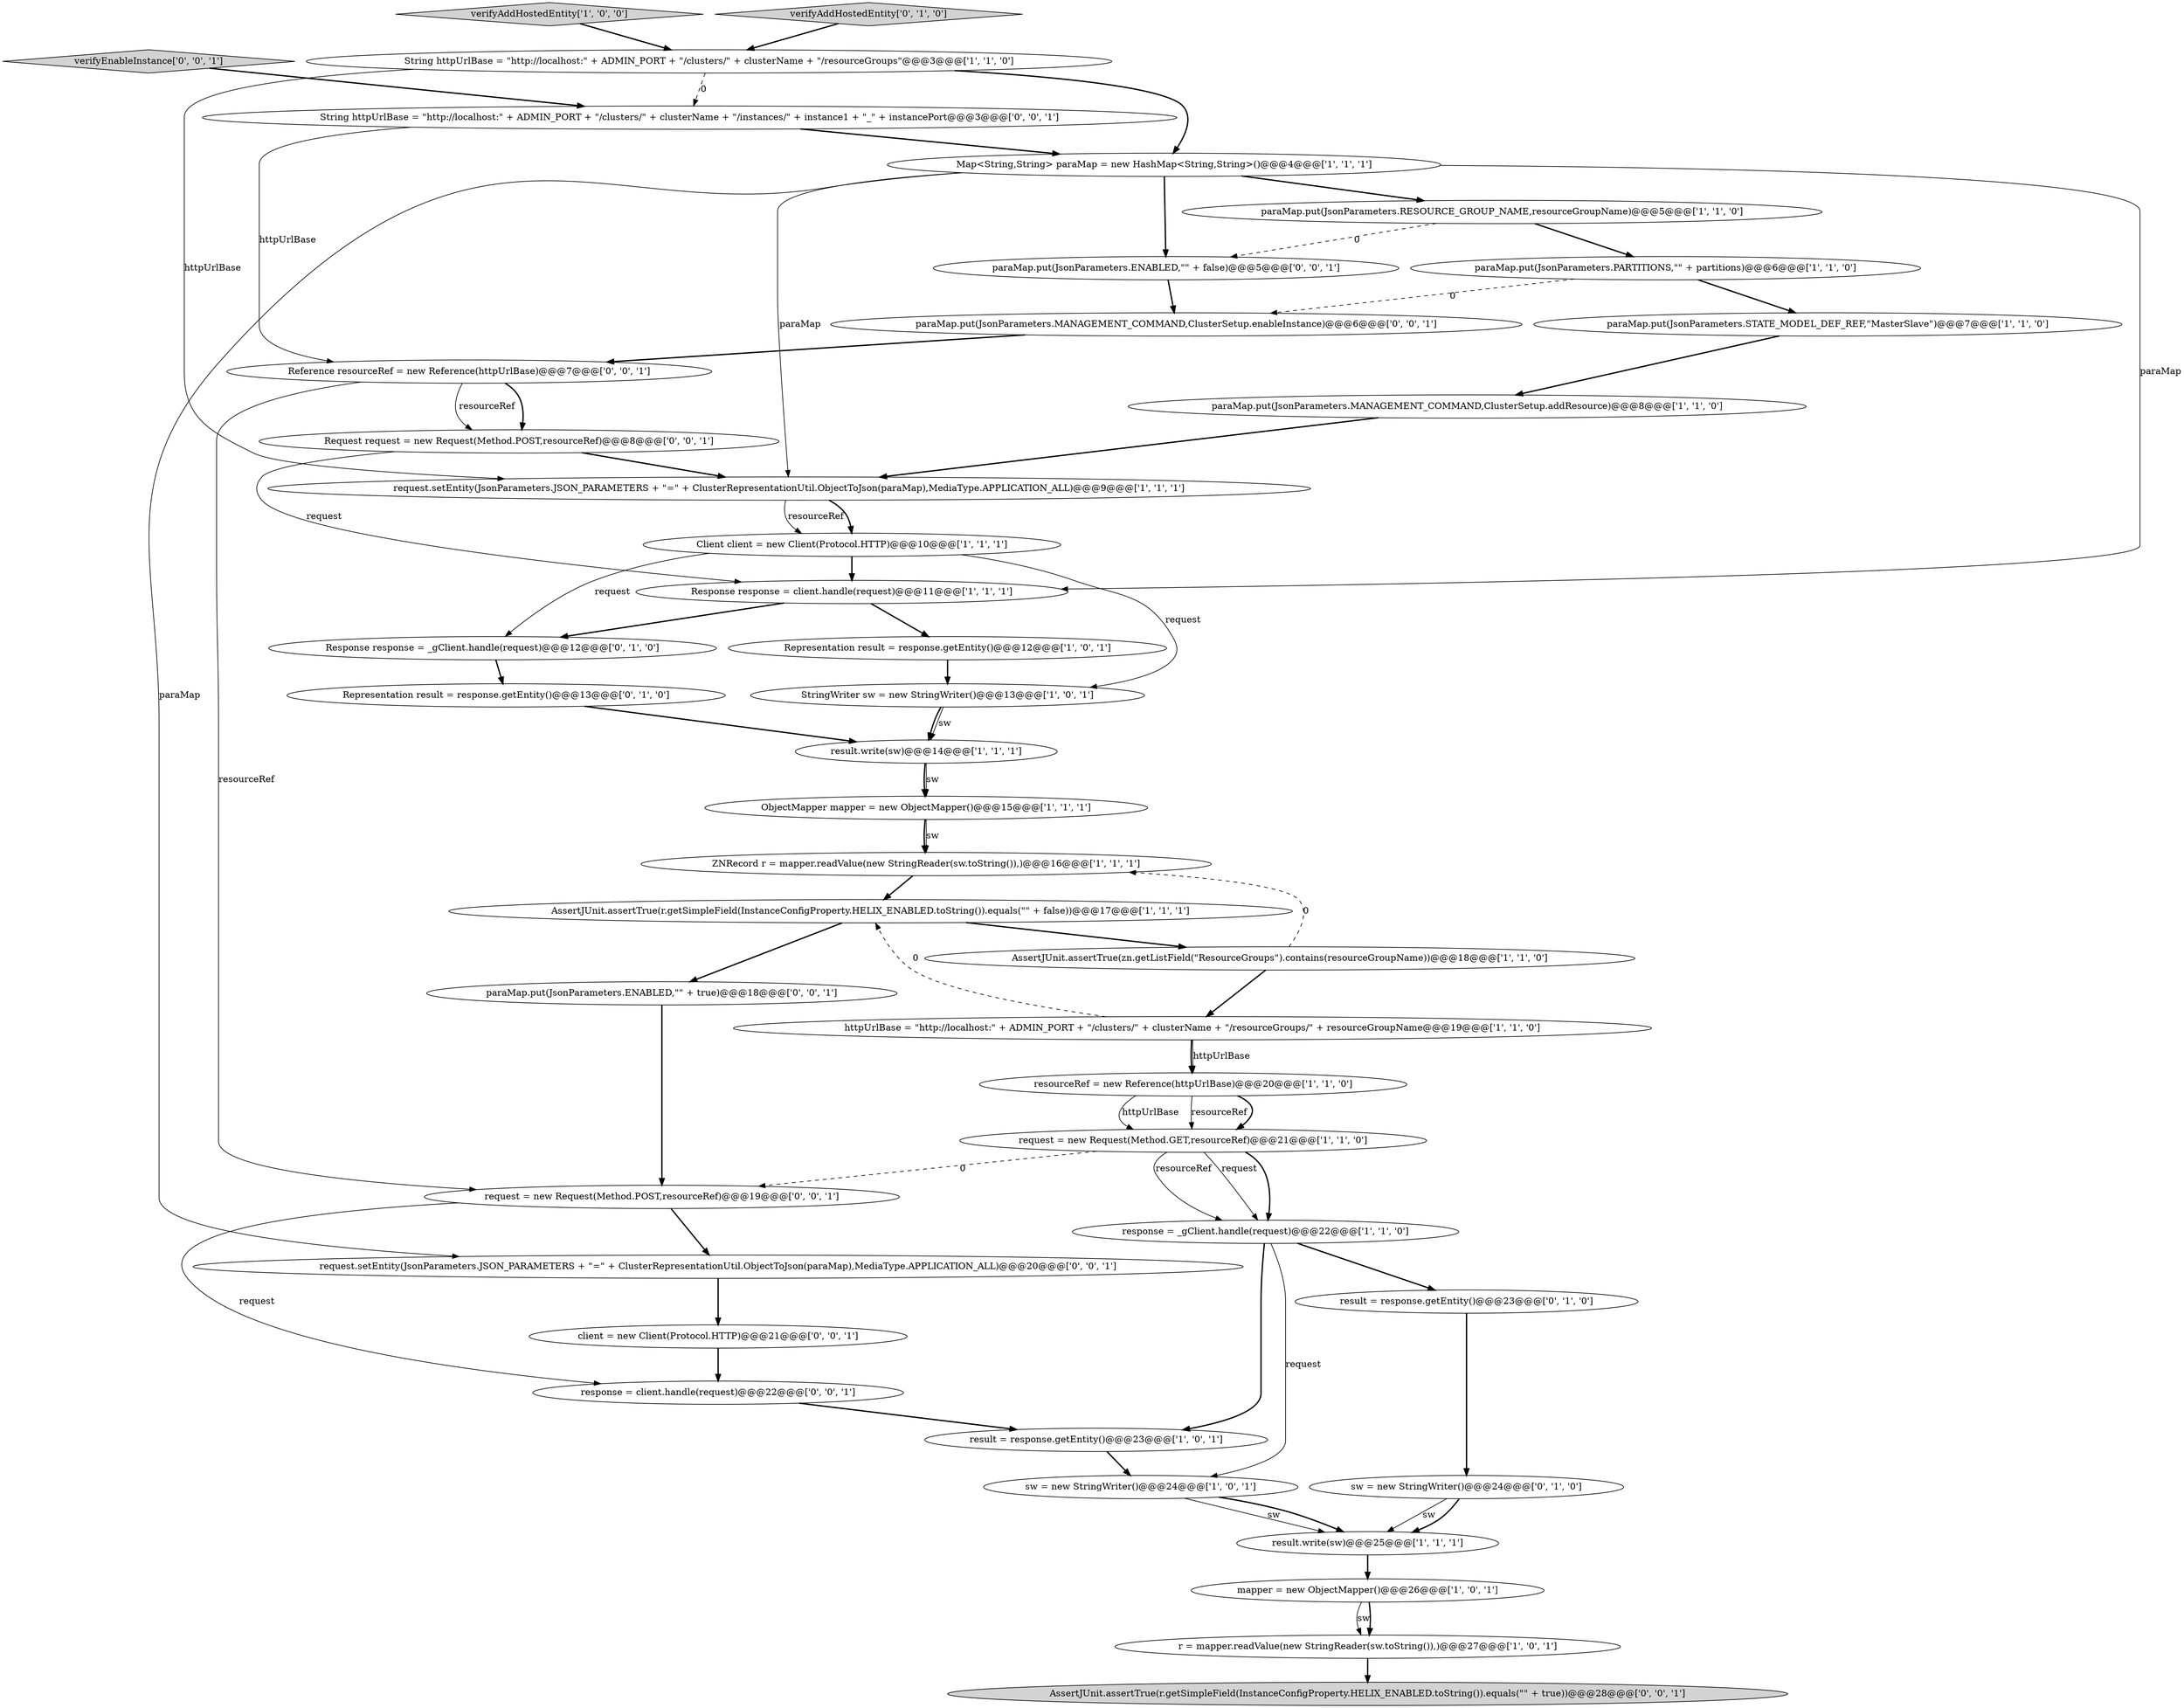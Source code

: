 digraph {
0 [style = filled, label = "r = mapper.readValue(new StringReader(sw.toString()),)@@@27@@@['1', '0', '1']", fillcolor = white, shape = ellipse image = "AAA0AAABBB1BBB"];
19 [style = filled, label = "ZNRecord r = mapper.readValue(new StringReader(sw.toString()),)@@@16@@@['1', '1', '1']", fillcolor = white, shape = ellipse image = "AAA0AAABBB1BBB"];
41 [style = filled, label = "client = new Client(Protocol.HTTP)@@@21@@@['0', '0', '1']", fillcolor = white, shape = ellipse image = "AAA0AAABBB3BBB"];
5 [style = filled, label = "paraMap.put(JsonParameters.RESOURCE_GROUP_NAME,resourceGroupName)@@@5@@@['1', '1', '0']", fillcolor = white, shape = ellipse image = "AAA0AAABBB1BBB"];
34 [style = filled, label = "Request request = new Request(Method.POST,resourceRef)@@@8@@@['0', '0', '1']", fillcolor = white, shape = ellipse image = "AAA0AAABBB3BBB"];
1 [style = filled, label = "Map<String,String> paraMap = new HashMap<String,String>()@@@4@@@['1', '1', '1']", fillcolor = white, shape = ellipse image = "AAA0AAABBB1BBB"];
25 [style = filled, label = "httpUrlBase = \"http://localhost:\" + ADMIN_PORT + \"/clusters/\" + clusterName + \"/resourceGroups/\" + resourceGroupName@@@19@@@['1', '1', '0']", fillcolor = white, shape = ellipse image = "AAA0AAABBB1BBB"];
42 [style = filled, label = "AssertJUnit.assertTrue(r.getSimpleField(InstanceConfigProperty.HELIX_ENABLED.toString()).equals(\"\" + true))@@@28@@@['0', '0', '1']", fillcolor = lightgray, shape = ellipse image = "AAA0AAABBB3BBB"];
40 [style = filled, label = "response = client.handle(request)@@@22@@@['0', '0', '1']", fillcolor = white, shape = ellipse image = "AAA0AAABBB3BBB"];
39 [style = filled, label = "paraMap.put(JsonParameters.MANAGEMENT_COMMAND,ClusterSetup.enableInstance)@@@6@@@['0', '0', '1']", fillcolor = white, shape = ellipse image = "AAA0AAABBB3BBB"];
31 [style = filled, label = "String httpUrlBase = \"http://localhost:\" + ADMIN_PORT + \"/clusters/\" + clusterName + \"/instances/\" + instance1 + \"_\" + instancePort@@@3@@@['0', '0', '1']", fillcolor = white, shape = ellipse image = "AAA0AAABBB3BBB"];
29 [style = filled, label = "result = response.getEntity()@@@23@@@['0', '1', '0']", fillcolor = white, shape = ellipse image = "AAA0AAABBB2BBB"];
23 [style = filled, label = "result.write(sw)@@@14@@@['1', '1', '1']", fillcolor = white, shape = ellipse image = "AAA0AAABBB1BBB"];
33 [style = filled, label = "request = new Request(Method.POST,resourceRef)@@@19@@@['0', '0', '1']", fillcolor = white, shape = ellipse image = "AAA0AAABBB3BBB"];
17 [style = filled, label = "String httpUrlBase = \"http://localhost:\" + ADMIN_PORT + \"/clusters/\" + clusterName + \"/resourceGroups\"@@@3@@@['1', '1', '0']", fillcolor = white, shape = ellipse image = "AAA0AAABBB1BBB"];
26 [style = filled, label = "Representation result = response.getEntity()@@@13@@@['0', '1', '0']", fillcolor = white, shape = ellipse image = "AAA0AAABBB2BBB"];
8 [style = filled, label = "result.write(sw)@@@25@@@['1', '1', '1']", fillcolor = white, shape = ellipse image = "AAA0AAABBB1BBB"];
18 [style = filled, label = "paraMap.put(JsonParameters.PARTITIONS,\"\" + partitions)@@@6@@@['1', '1', '0']", fillcolor = white, shape = ellipse image = "AAA0AAABBB1BBB"];
16 [style = filled, label = "StringWriter sw = new StringWriter()@@@13@@@['1', '0', '1']", fillcolor = white, shape = ellipse image = "AAA0AAABBB1BBB"];
4 [style = filled, label = "request.setEntity(JsonParameters.JSON_PARAMETERS + \"=\" + ClusterRepresentationUtil.ObjectToJson(paraMap),MediaType.APPLICATION_ALL)@@@9@@@['1', '1', '1']", fillcolor = white, shape = ellipse image = "AAA0AAABBB1BBB"];
14 [style = filled, label = "request = new Request(Method.GET,resourceRef)@@@21@@@['1', '1', '0']", fillcolor = white, shape = ellipse image = "AAA0AAABBB1BBB"];
24 [style = filled, label = "AssertJUnit.assertTrue(r.getSimpleField(InstanceConfigProperty.HELIX_ENABLED.toString()).equals(\"\" + false))@@@17@@@['1', '1', '1']", fillcolor = white, shape = ellipse image = "AAA0AAABBB1BBB"];
10 [style = filled, label = "result = response.getEntity()@@@23@@@['1', '0', '1']", fillcolor = white, shape = ellipse image = "AAA0AAABBB1BBB"];
11 [style = filled, label = "verifyAddHostedEntity['1', '0', '0']", fillcolor = lightgray, shape = diamond image = "AAA0AAABBB1BBB"];
7 [style = filled, label = "resourceRef = new Reference(httpUrlBase)@@@20@@@['1', '1', '0']", fillcolor = white, shape = ellipse image = "AAA0AAABBB1BBB"];
13 [style = filled, label = "Client client = new Client(Protocol.HTTP)@@@10@@@['1', '1', '1']", fillcolor = white, shape = ellipse image = "AAA0AAABBB1BBB"];
20 [style = filled, label = "sw = new StringWriter()@@@24@@@['1', '0', '1']", fillcolor = white, shape = ellipse image = "AAA0AAABBB1BBB"];
28 [style = filled, label = "verifyAddHostedEntity['0', '1', '0']", fillcolor = lightgray, shape = diamond image = "AAA0AAABBB2BBB"];
6 [style = filled, label = "Response response = client.handle(request)@@@11@@@['1', '1', '1']", fillcolor = white, shape = ellipse image = "AAA0AAABBB1BBB"];
12 [style = filled, label = "ObjectMapper mapper = new ObjectMapper()@@@15@@@['1', '1', '1']", fillcolor = white, shape = ellipse image = "AAA0AAABBB1BBB"];
38 [style = filled, label = "paraMap.put(JsonParameters.ENABLED,\"\" + true)@@@18@@@['0', '0', '1']", fillcolor = white, shape = ellipse image = "AAA0AAABBB3BBB"];
37 [style = filled, label = "request.setEntity(JsonParameters.JSON_PARAMETERS + \"=\" + ClusterRepresentationUtil.ObjectToJson(paraMap),MediaType.APPLICATION_ALL)@@@20@@@['0', '0', '1']", fillcolor = white, shape = ellipse image = "AAA0AAABBB3BBB"];
36 [style = filled, label = "Reference resourceRef = new Reference(httpUrlBase)@@@7@@@['0', '0', '1']", fillcolor = white, shape = ellipse image = "AAA0AAABBB3BBB"];
35 [style = filled, label = "paraMap.put(JsonParameters.ENABLED,\"\" + false)@@@5@@@['0', '0', '1']", fillcolor = white, shape = ellipse image = "AAA0AAABBB3BBB"];
9 [style = filled, label = "paraMap.put(JsonParameters.MANAGEMENT_COMMAND,ClusterSetup.addResource)@@@8@@@['1', '1', '0']", fillcolor = white, shape = ellipse image = "AAA0AAABBB1BBB"];
2 [style = filled, label = "AssertJUnit.assertTrue(zn.getListField(\"ResourceGroups\").contains(resourceGroupName))@@@18@@@['1', '1', '0']", fillcolor = white, shape = ellipse image = "AAA0AAABBB1BBB"];
15 [style = filled, label = "Representation result = response.getEntity()@@@12@@@['1', '0', '1']", fillcolor = white, shape = ellipse image = "AAA0AAABBB1BBB"];
21 [style = filled, label = "response = _gClient.handle(request)@@@22@@@['1', '1', '0']", fillcolor = white, shape = ellipse image = "AAA0AAABBB1BBB"];
27 [style = filled, label = "Response response = _gClient.handle(request)@@@12@@@['0', '1', '0']", fillcolor = white, shape = ellipse image = "AAA0AAABBB2BBB"];
30 [style = filled, label = "sw = new StringWriter()@@@24@@@['0', '1', '0']", fillcolor = white, shape = ellipse image = "AAA0AAABBB2BBB"];
3 [style = filled, label = "mapper = new ObjectMapper()@@@26@@@['1', '0', '1']", fillcolor = white, shape = ellipse image = "AAA0AAABBB1BBB"];
32 [style = filled, label = "verifyEnableInstance['0', '0', '1']", fillcolor = lightgray, shape = diamond image = "AAA0AAABBB3BBB"];
22 [style = filled, label = "paraMap.put(JsonParameters.STATE_MODEL_DEF_REF,\"MasterSlave\")@@@7@@@['1', '1', '0']", fillcolor = white, shape = ellipse image = "AAA0AAABBB1BBB"];
1->5 [style = bold, label=""];
40->10 [style = bold, label=""];
21->10 [style = bold, label=""];
4->13 [style = solid, label="resourceRef"];
25->24 [style = dashed, label="0"];
10->20 [style = bold, label=""];
36->33 [style = solid, label="resourceRef"];
2->19 [style = dashed, label="0"];
17->1 [style = bold, label=""];
24->2 [style = bold, label=""];
36->34 [style = bold, label=""];
29->30 [style = bold, label=""];
13->16 [style = solid, label="request"];
9->4 [style = bold, label=""];
37->41 [style = bold, label=""];
4->13 [style = bold, label=""];
22->9 [style = bold, label=""];
8->3 [style = bold, label=""];
35->39 [style = bold, label=""];
0->42 [style = bold, label=""];
14->21 [style = solid, label="request"];
25->7 [style = solid, label="httpUrlBase"];
1->35 [style = bold, label=""];
24->38 [style = bold, label=""];
5->18 [style = bold, label=""];
31->1 [style = bold, label=""];
16->23 [style = bold, label=""];
3->0 [style = solid, label="sw"];
20->8 [style = solid, label="sw"];
15->16 [style = bold, label=""];
25->7 [style = bold, label=""];
23->12 [style = solid, label="sw"];
1->37 [style = solid, label="paraMap"];
36->34 [style = solid, label="resourceRef"];
17->31 [style = dashed, label="0"];
14->33 [style = dashed, label="0"];
6->15 [style = bold, label=""];
3->0 [style = bold, label=""];
19->24 [style = bold, label=""];
7->14 [style = bold, label=""];
1->6 [style = solid, label="paraMap"];
12->19 [style = solid, label="sw"];
30->8 [style = solid, label="sw"];
6->27 [style = bold, label=""];
18->39 [style = dashed, label="0"];
20->8 [style = bold, label=""];
18->22 [style = bold, label=""];
21->29 [style = bold, label=""];
7->14 [style = solid, label="httpUrlBase"];
5->35 [style = dashed, label="0"];
41->40 [style = bold, label=""];
13->27 [style = solid, label="request"];
1->4 [style = solid, label="paraMap"];
7->14 [style = solid, label="resourceRef"];
26->23 [style = bold, label=""];
17->4 [style = solid, label="httpUrlBase"];
33->40 [style = solid, label="request"];
28->17 [style = bold, label=""];
34->4 [style = bold, label=""];
11->17 [style = bold, label=""];
31->36 [style = solid, label="httpUrlBase"];
34->6 [style = solid, label="request"];
23->12 [style = bold, label=""];
13->6 [style = bold, label=""];
30->8 [style = bold, label=""];
12->19 [style = bold, label=""];
38->33 [style = bold, label=""];
33->37 [style = bold, label=""];
2->25 [style = bold, label=""];
16->23 [style = solid, label="sw"];
39->36 [style = bold, label=""];
32->31 [style = bold, label=""];
14->21 [style = bold, label=""];
14->21 [style = solid, label="resourceRef"];
21->20 [style = solid, label="request"];
27->26 [style = bold, label=""];
}
